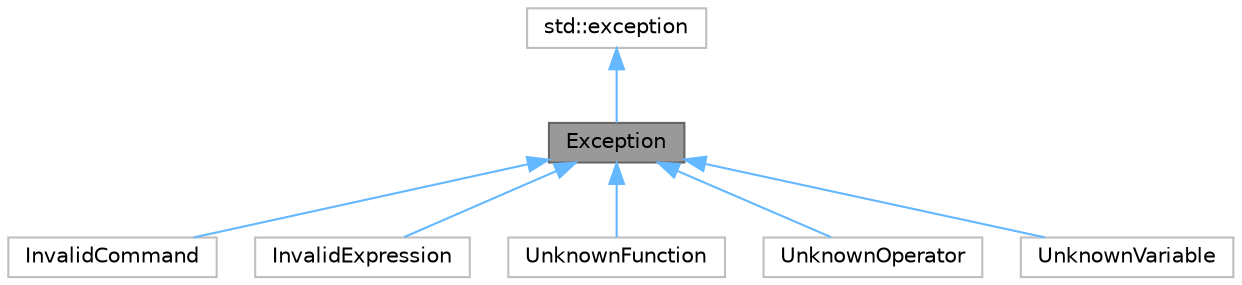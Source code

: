 digraph "Exception"
{
 // LATEX_PDF_SIZE
  bgcolor="transparent";
  edge [fontname=Helvetica,fontsize=10,labelfontname=Helvetica,labelfontsize=10];
  node [fontname=Helvetica,fontsize=10,shape=box,height=0.2,width=0.4];
  Node1 [id="Node000001",label="Exception",height=0.2,width=0.4,color="gray40", fillcolor="grey60", style="filled", fontcolor="black",tooltip="This strucutre is used to throw exceptions."];
  Node2 -> Node1 [id="edge1_Node000001_Node000002",dir="back",color="steelblue1",style="solid",tooltip=" "];
  Node2 [id="Node000002",label="std::exception",height=0.2,width=0.4,color="grey75", fillcolor="white", style="filled",tooltip=" "];
  Node1 -> Node3 [id="edge2_Node000001_Node000003",dir="back",color="steelblue1",style="solid",tooltip=" "];
  Node3 [id="Node000003",label="InvalidCommand",height=0.2,width=0.4,color="grey75", fillcolor="white", style="filled",URL="$de/d41/structInvalidCommand.html",tooltip=" "];
  Node1 -> Node4 [id="edge3_Node000001_Node000004",dir="back",color="steelblue1",style="solid",tooltip=" "];
  Node4 [id="Node000004",label="InvalidExpression",height=0.2,width=0.4,color="grey75", fillcolor="white", style="filled",URL="$d0/dc3/structInvalidExpression.html",tooltip=" "];
  Node1 -> Node5 [id="edge4_Node000001_Node000005",dir="back",color="steelblue1",style="solid",tooltip=" "];
  Node5 [id="Node000005",label="UnknownFunction",height=0.2,width=0.4,color="grey75", fillcolor="white", style="filled",URL="$d0/de3/structUnknownFunction.html",tooltip=" "];
  Node1 -> Node6 [id="edge5_Node000001_Node000006",dir="back",color="steelblue1",style="solid",tooltip=" "];
  Node6 [id="Node000006",label="UnknownOperator",height=0.2,width=0.4,color="grey75", fillcolor="white", style="filled",URL="$df/d5a/structUnknownOperator.html",tooltip=" "];
  Node1 -> Node7 [id="edge6_Node000001_Node000007",dir="back",color="steelblue1",style="solid",tooltip=" "];
  Node7 [id="Node000007",label="UnknownVariable",height=0.2,width=0.4,color="grey75", fillcolor="white", style="filled",URL="$d3/d92/structUnknownVariable.html",tooltip=" "];
}
